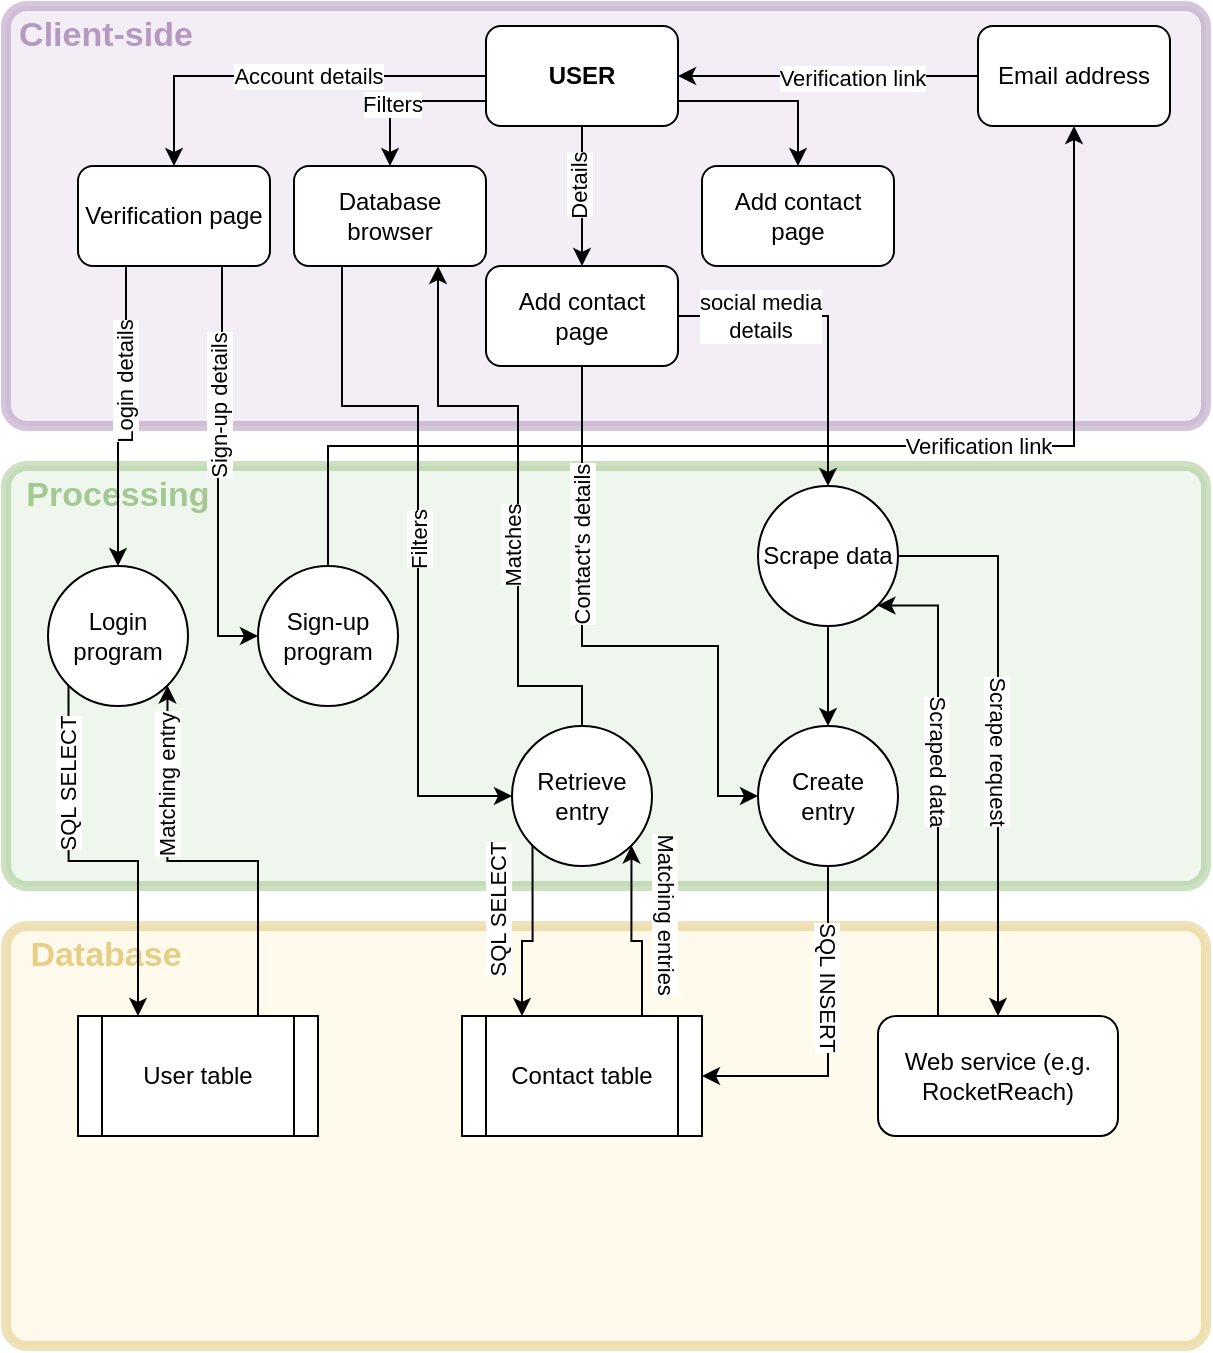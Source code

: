 <mxfile version="21.4.0" type="github">
  <diagram name="Page-1" id="DdxZA5GexF_VP8a_7yuy">
    <mxGraphModel dx="1050" dy="573" grid="1" gridSize="10" guides="1" tooltips="1" connect="1" arrows="1" fold="1" page="1" pageScale="1" pageWidth="827" pageHeight="1169" math="0" shadow="0">
      <root>
        <mxCell id="0" />
        <mxCell id="1" parent="0" />
        <mxCell id="scGVtARDGO441qJ0OcvR-3" value="Client-side" style="text;html=1;strokeColor=none;fillColor=none;align=center;verticalAlign=middle;whiteSpace=wrap;rounded=0;fontFamily=Helvetica;fontStyle=1;fontColor=#9673a6;fontSize=17;" parent="1" vertex="1">
          <mxGeometry x="114" y="50" width="100" height="30" as="geometry" />
        </mxCell>
        <mxCell id="scGVtARDGO441qJ0OcvR-6" value="Processing" style="text;html=1;strokeColor=none;fillColor=none;align=center;verticalAlign=middle;whiteSpace=wrap;rounded=0;fontFamily=Helvetica;fontStyle=1;fontColor=#82b366;fontSize=17;" parent="1" vertex="1">
          <mxGeometry x="120" y="280" width="100" height="30" as="geometry" />
        </mxCell>
        <mxCell id="scGVtARDGO441qJ0OcvR-37" value="Database" style="text;html=1;strokeColor=none;fillColor=none;align=center;verticalAlign=middle;whiteSpace=wrap;rounded=0;fontFamily=Helvetica;fontStyle=1;fontColor=#d6b656;fontSize=17;" parent="1" vertex="1">
          <mxGeometry x="114" y="510" width="100" height="30" as="geometry" />
        </mxCell>
        <mxCell id="scGVtARDGO441qJ0OcvR-1" value="" style="rounded=1;whiteSpace=wrap;html=1;fillColor=#e1d5e7;fillStyle=auto;opacity=40;strokeColor=#9673A6;gradientColor=none;strokeWidth=5;perimeterSpacing=0;arcSize=5;" parent="1" vertex="1">
          <mxGeometry x="114" y="50" width="600" height="210" as="geometry" />
        </mxCell>
        <mxCell id="scGVtARDGO441qJ0OcvR-5" value="" style="rounded=1;whiteSpace=wrap;html=1;fillColor=#d5e8d4;fillStyle=auto;opacity=40;strokeColor=#82B366;strokeWidth=5;perimeterSpacing=0;arcSize=5;" parent="1" vertex="1">
          <mxGeometry x="114" y="280" width="600" height="210" as="geometry" />
        </mxCell>
        <mxCell id="scGVtARDGO441qJ0OcvR-36" value="" style="rounded=1;whiteSpace=wrap;html=1;fillColor=#fff2cc;fillStyle=auto;opacity=40;strokeColor=#d6b656;strokeWidth=5;perimeterSpacing=0;arcSize=5;" parent="1" vertex="1">
          <mxGeometry x="114" y="510" width="600" height="210" as="geometry" />
        </mxCell>
        <mxCell id="scGVtARDGO441qJ0OcvR-12" style="edgeStyle=orthogonalEdgeStyle;rounded=0;orthogonalLoop=1;jettySize=auto;html=1;exitX=0;exitY=0.5;exitDx=0;exitDy=0;entryX=0.5;entryY=0;entryDx=0;entryDy=0;" parent="1" source="scGVtARDGO441qJ0OcvR-4" target="scGVtARDGO441qJ0OcvR-7" edge="1">
          <mxGeometry relative="1" as="geometry" />
        </mxCell>
        <mxCell id="scGVtARDGO441qJ0OcvR-16" value="Account details" style="edgeLabel;html=1;align=center;verticalAlign=middle;resizable=0;points=[];" parent="scGVtARDGO441qJ0OcvR-12" vertex="1" connectable="0">
          <mxGeometry x="-0.114" relative="1" as="geometry">
            <mxPoint as="offset" />
          </mxGeometry>
        </mxCell>
        <mxCell id="scGVtARDGO441qJ0OcvR-27" style="edgeStyle=orthogonalEdgeStyle;rounded=0;orthogonalLoop=1;jettySize=auto;html=1;exitX=0;exitY=0.75;exitDx=0;exitDy=0;entryX=0.5;entryY=0;entryDx=0;entryDy=0;" parent="1" source="scGVtARDGO441qJ0OcvR-4" target="scGVtARDGO441qJ0OcvR-26" edge="1">
          <mxGeometry relative="1" as="geometry" />
        </mxCell>
        <mxCell id="scGVtARDGO441qJ0OcvR-28" value="Filters" style="edgeLabel;html=1;align=center;verticalAlign=middle;resizable=0;points=[];" parent="scGVtARDGO441qJ0OcvR-27" vertex="1" connectable="0">
          <mxGeometry x="0.182" y="1" relative="1" as="geometry">
            <mxPoint as="offset" />
          </mxGeometry>
        </mxCell>
        <mxCell id="r--svfkuLO-Cxs6bafeG-12" style="edgeStyle=orthogonalEdgeStyle;rounded=0;orthogonalLoop=1;jettySize=auto;html=1;exitX=0.5;exitY=1;exitDx=0;exitDy=0;entryX=0.5;entryY=0;entryDx=0;entryDy=0;" parent="1" source="scGVtARDGO441qJ0OcvR-4" target="scGVtARDGO441qJ0OcvR-35" edge="1">
          <mxGeometry relative="1" as="geometry" />
        </mxCell>
        <mxCell id="xZPXGxTYQYcIRegJXseu-11" style="edgeStyle=orthogonalEdgeStyle;rounded=0;orthogonalLoop=1;jettySize=auto;html=1;exitX=1;exitY=0.75;exitDx=0;exitDy=0;entryX=0.5;entryY=0;entryDx=0;entryDy=0;" edge="1" parent="1" source="scGVtARDGO441qJ0OcvR-4" target="xZPXGxTYQYcIRegJXseu-10">
          <mxGeometry relative="1" as="geometry" />
        </mxCell>
        <mxCell id="scGVtARDGO441qJ0OcvR-4" value="&lt;b&gt;USER&lt;/b&gt;" style="rounded=1;whiteSpace=wrap;html=1;" parent="1" vertex="1">
          <mxGeometry x="354" y="60" width="96" height="50" as="geometry" />
        </mxCell>
        <mxCell id="scGVtARDGO441qJ0OcvR-20" style="edgeStyle=orthogonalEdgeStyle;rounded=0;orthogonalLoop=1;jettySize=auto;html=1;exitX=0.25;exitY=1;exitDx=0;exitDy=0;" parent="1" source="scGVtARDGO441qJ0OcvR-7" target="scGVtARDGO441qJ0OcvR-18" edge="1">
          <mxGeometry relative="1" as="geometry" />
        </mxCell>
        <mxCell id="scGVtARDGO441qJ0OcvR-22" value="Login details" style="edgeLabel;html=1;align=center;verticalAlign=middle;resizable=0;points=[];rotation=270;" parent="scGVtARDGO441qJ0OcvR-20" vertex="1" connectable="0">
          <mxGeometry x="-0.247" y="-1" relative="1" as="geometry">
            <mxPoint as="offset" />
          </mxGeometry>
        </mxCell>
        <mxCell id="scGVtARDGO441qJ0OcvR-21" style="edgeStyle=orthogonalEdgeStyle;rounded=0;orthogonalLoop=1;jettySize=auto;html=1;exitX=0.75;exitY=1;exitDx=0;exitDy=0;entryX=0;entryY=0.5;entryDx=0;entryDy=0;" parent="1" source="scGVtARDGO441qJ0OcvR-7" target="scGVtARDGO441qJ0OcvR-19" edge="1">
          <mxGeometry relative="1" as="geometry" />
        </mxCell>
        <mxCell id="scGVtARDGO441qJ0OcvR-23" value="Sign-up details" style="edgeLabel;html=1;align=center;verticalAlign=middle;resizable=0;points=[];rotation=270;" parent="scGVtARDGO441qJ0OcvR-21" vertex="1" connectable="0">
          <mxGeometry x="-0.478" y="1" relative="1" as="geometry">
            <mxPoint x="-3" y="16" as="offset" />
          </mxGeometry>
        </mxCell>
        <mxCell id="scGVtARDGO441qJ0OcvR-7" value="Verification page" style="rounded=1;whiteSpace=wrap;html=1;" parent="1" vertex="1">
          <mxGeometry x="150" y="130" width="96" height="50" as="geometry" />
        </mxCell>
        <mxCell id="scGVtARDGO441qJ0OcvR-13" style="edgeStyle=orthogonalEdgeStyle;rounded=0;orthogonalLoop=1;jettySize=auto;html=1;exitX=0;exitY=0.5;exitDx=0;exitDy=0;" parent="1" source="scGVtARDGO441qJ0OcvR-8" target="scGVtARDGO441qJ0OcvR-4" edge="1">
          <mxGeometry relative="1" as="geometry" />
        </mxCell>
        <mxCell id="scGVtARDGO441qJ0OcvR-17" value="Verification link" style="edgeLabel;html=1;align=center;verticalAlign=middle;resizable=0;points=[];" parent="scGVtARDGO441qJ0OcvR-13" vertex="1" connectable="0">
          <mxGeometry x="-0.16" y="1" relative="1" as="geometry">
            <mxPoint as="offset" />
          </mxGeometry>
        </mxCell>
        <mxCell id="scGVtARDGO441qJ0OcvR-8" value="Email address" style="rounded=1;whiteSpace=wrap;html=1;" parent="1" vertex="1">
          <mxGeometry x="600" y="60" width="96" height="50" as="geometry" />
        </mxCell>
        <mxCell id="r--svfkuLO-Cxs6bafeG-15" style="edgeStyle=orthogonalEdgeStyle;rounded=0;orthogonalLoop=1;jettySize=auto;html=1;exitX=0;exitY=1;exitDx=0;exitDy=0;entryX=0.25;entryY=0;entryDx=0;entryDy=0;" parent="1" source="scGVtARDGO441qJ0OcvR-18" target="r--svfkuLO-Cxs6bafeG-1" edge="1">
          <mxGeometry relative="1" as="geometry" />
        </mxCell>
        <mxCell id="r--svfkuLO-Cxs6bafeG-17" value="SQL SELECT" style="edgeLabel;html=1;align=center;verticalAlign=middle;resizable=0;points=[];rotation=270;" parent="r--svfkuLO-Cxs6bafeG-15" vertex="1" connectable="0">
          <mxGeometry x="-0.401" relative="1" as="geometry">
            <mxPoint y="-10" as="offset" />
          </mxGeometry>
        </mxCell>
        <mxCell id="scGVtARDGO441qJ0OcvR-18" value="Login program" style="ellipse;whiteSpace=wrap;html=1;aspect=fixed;" parent="1" vertex="1">
          <mxGeometry x="135" y="330" width="70" height="70" as="geometry" />
        </mxCell>
        <mxCell id="scGVtARDGO441qJ0OcvR-24" style="edgeStyle=orthogonalEdgeStyle;rounded=0;orthogonalLoop=1;jettySize=auto;html=1;exitX=0.5;exitY=0;exitDx=0;exitDy=0;entryX=0.5;entryY=1;entryDx=0;entryDy=0;" parent="1" source="scGVtARDGO441qJ0OcvR-19" target="scGVtARDGO441qJ0OcvR-8" edge="1">
          <mxGeometry relative="1" as="geometry">
            <Array as="points">
              <mxPoint x="275" y="270" />
              <mxPoint x="648" y="270" />
            </Array>
          </mxGeometry>
        </mxCell>
        <mxCell id="xZPXGxTYQYcIRegJXseu-9" value="Details" style="edgeLabel;html=1;align=center;verticalAlign=middle;resizable=0;points=[];rotation=270;" vertex="1" connectable="0" parent="scGVtARDGO441qJ0OcvR-24">
          <mxGeometry x="0.781" y="-2" relative="1" as="geometry">
            <mxPoint x="-250" y="-35" as="offset" />
          </mxGeometry>
        </mxCell>
        <mxCell id="scGVtARDGO441qJ0OcvR-25" value="Verification link" style="edgeLabel;html=1;align=center;verticalAlign=middle;resizable=0;points=[];" parent="scGVtARDGO441qJ0OcvR-24" vertex="1" connectable="0">
          <mxGeometry x="-0.265" y="-2" relative="1" as="geometry">
            <mxPoint x="167" y="-2" as="offset" />
          </mxGeometry>
        </mxCell>
        <mxCell id="scGVtARDGO441qJ0OcvR-19" value="Sign-up program" style="ellipse;whiteSpace=wrap;html=1;aspect=fixed;" parent="1" vertex="1">
          <mxGeometry x="240" y="330" width="70" height="70" as="geometry" />
        </mxCell>
        <mxCell id="scGVtARDGO441qJ0OcvR-38" style="edgeStyle=orthogonalEdgeStyle;rounded=0;orthogonalLoop=1;jettySize=auto;html=1;exitX=0.25;exitY=1;exitDx=0;exitDy=0;entryX=0;entryY=0.5;entryDx=0;entryDy=0;" parent="1" source="scGVtARDGO441qJ0OcvR-26" target="scGVtARDGO441qJ0OcvR-31" edge="1">
          <mxGeometry relative="1" as="geometry">
            <Array as="points">
              <mxPoint x="282" y="250" />
              <mxPoint x="320" y="250" />
              <mxPoint x="320" y="445" />
            </Array>
          </mxGeometry>
        </mxCell>
        <mxCell id="r--svfkuLO-Cxs6bafeG-13" value="Filters" style="edgeLabel;html=1;align=center;verticalAlign=middle;resizable=0;points=[];rotation=270;" parent="scGVtARDGO441qJ0OcvR-38" vertex="1" connectable="0">
          <mxGeometry x="0.001" relative="1" as="geometry">
            <mxPoint as="offset" />
          </mxGeometry>
        </mxCell>
        <mxCell id="scGVtARDGO441qJ0OcvR-26" value="Database browser" style="rounded=1;whiteSpace=wrap;html=1;" parent="1" vertex="1">
          <mxGeometry x="258" y="130" width="96" height="50" as="geometry" />
        </mxCell>
        <mxCell id="r--svfkuLO-Cxs6bafeG-8" style="edgeStyle=orthogonalEdgeStyle;rounded=0;orthogonalLoop=1;jettySize=auto;html=1;exitX=0;exitY=1;exitDx=0;exitDy=0;entryX=0.25;entryY=0;entryDx=0;entryDy=0;" parent="1" source="scGVtARDGO441qJ0OcvR-31" target="r--svfkuLO-Cxs6bafeG-2" edge="1">
          <mxGeometry relative="1" as="geometry" />
        </mxCell>
        <mxCell id="r--svfkuLO-Cxs6bafeG-9" value="SQL SELECT" style="edgeLabel;html=1;align=center;verticalAlign=middle;resizable=0;points=[];rotation=270;" parent="r--svfkuLO-Cxs6bafeG-8" vertex="1" connectable="0">
          <mxGeometry x="-0.27" y="-1" relative="1" as="geometry">
            <mxPoint x="-16" as="offset" />
          </mxGeometry>
        </mxCell>
        <mxCell id="r--svfkuLO-Cxs6bafeG-11" style="edgeStyle=orthogonalEdgeStyle;rounded=0;orthogonalLoop=1;jettySize=auto;html=1;exitX=0.5;exitY=0;exitDx=0;exitDy=0;entryX=0.75;entryY=1;entryDx=0;entryDy=0;" parent="1" source="scGVtARDGO441qJ0OcvR-31" target="scGVtARDGO441qJ0OcvR-26" edge="1">
          <mxGeometry relative="1" as="geometry">
            <Array as="points">
              <mxPoint x="402" y="390" />
              <mxPoint x="370" y="390" />
              <mxPoint x="370" y="250" />
              <mxPoint x="330" y="250" />
            </Array>
          </mxGeometry>
        </mxCell>
        <mxCell id="r--svfkuLO-Cxs6bafeG-14" value="Matches" style="edgeLabel;html=1;align=center;verticalAlign=middle;resizable=0;points=[];rotation=270;" parent="r--svfkuLO-Cxs6bafeG-11" vertex="1" connectable="0">
          <mxGeometry x="-0.107" relative="1" as="geometry">
            <mxPoint x="-3" y="13" as="offset" />
          </mxGeometry>
        </mxCell>
        <mxCell id="scGVtARDGO441qJ0OcvR-31" value="Retrieve entry" style="ellipse;whiteSpace=wrap;html=1;aspect=fixed;" parent="1" vertex="1">
          <mxGeometry x="367" y="410" width="70" height="70" as="geometry" />
        </mxCell>
        <mxCell id="xZPXGxTYQYcIRegJXseu-2" style="edgeStyle=orthogonalEdgeStyle;rounded=0;orthogonalLoop=1;jettySize=auto;html=1;exitX=0.5;exitY=1;exitDx=0;exitDy=0;entryX=0;entryY=0.5;entryDx=0;entryDy=0;" edge="1" parent="1" source="scGVtARDGO441qJ0OcvR-35" target="xZPXGxTYQYcIRegJXseu-1">
          <mxGeometry relative="1" as="geometry">
            <Array as="points">
              <mxPoint x="402" y="370" />
              <mxPoint x="470" y="370" />
              <mxPoint x="470" y="445" />
            </Array>
          </mxGeometry>
        </mxCell>
        <mxCell id="xZPXGxTYQYcIRegJXseu-4" value="Contact&#39;s details" style="edgeLabel;html=1;align=center;verticalAlign=middle;resizable=0;points=[];rotation=270;" vertex="1" connectable="0" parent="xZPXGxTYQYcIRegJXseu-2">
          <mxGeometry x="0.364" y="-2" relative="1" as="geometry">
            <mxPoint x="-67" y="-52" as="offset" />
          </mxGeometry>
        </mxCell>
        <mxCell id="scGVtARDGO441qJ0OcvR-35" value="Add contact&lt;br&gt;page" style="rounded=1;whiteSpace=wrap;html=1;" parent="1" vertex="1">
          <mxGeometry x="354" y="180" width="96" height="50" as="geometry" />
        </mxCell>
        <mxCell id="r--svfkuLO-Cxs6bafeG-16" style="edgeStyle=orthogonalEdgeStyle;rounded=0;orthogonalLoop=1;jettySize=auto;html=1;exitX=0.75;exitY=0;exitDx=0;exitDy=0;entryX=1;entryY=1;entryDx=0;entryDy=0;" parent="1" source="r--svfkuLO-Cxs6bafeG-1" target="scGVtARDGO441qJ0OcvR-18" edge="1">
          <mxGeometry relative="1" as="geometry" />
        </mxCell>
        <mxCell id="r--svfkuLO-Cxs6bafeG-18" value="Matching entry" style="edgeLabel;html=1;align=center;verticalAlign=middle;resizable=0;points=[];rotation=270;" parent="r--svfkuLO-Cxs6bafeG-16" vertex="1" connectable="0">
          <mxGeometry x="0.437" y="1" relative="1" as="geometry">
            <mxPoint y="-9" as="offset" />
          </mxGeometry>
        </mxCell>
        <mxCell id="r--svfkuLO-Cxs6bafeG-1" value="User table" style="shape=process;whiteSpace=wrap;html=1;backgroundOutline=1;" parent="1" vertex="1">
          <mxGeometry x="150" y="555" width="120" height="60" as="geometry" />
        </mxCell>
        <mxCell id="r--svfkuLO-Cxs6bafeG-7" style="edgeStyle=orthogonalEdgeStyle;rounded=0;orthogonalLoop=1;jettySize=auto;html=1;exitX=0.75;exitY=0;exitDx=0;exitDy=0;entryX=1;entryY=1;entryDx=0;entryDy=0;" parent="1" source="r--svfkuLO-Cxs6bafeG-2" target="scGVtARDGO441qJ0OcvR-31" edge="1">
          <mxGeometry relative="1" as="geometry" />
        </mxCell>
        <mxCell id="r--svfkuLO-Cxs6bafeG-10" value="Matching entries" style="edgeLabel;html=1;align=center;verticalAlign=middle;resizable=0;points=[];rotation=90;" parent="r--svfkuLO-Cxs6bafeG-7" vertex="1" connectable="0">
          <mxGeometry x="0.239" relative="1" as="geometry">
            <mxPoint x="18" as="offset" />
          </mxGeometry>
        </mxCell>
        <mxCell id="r--svfkuLO-Cxs6bafeG-2" value="Contact table" style="shape=process;whiteSpace=wrap;html=1;backgroundOutline=1;" parent="1" vertex="1">
          <mxGeometry x="342" y="555" width="120" height="60" as="geometry" />
        </mxCell>
        <mxCell id="xZPXGxTYQYcIRegJXseu-6" style="edgeStyle=orthogonalEdgeStyle;rounded=0;orthogonalLoop=1;jettySize=auto;html=1;exitX=0.5;exitY=1;exitDx=0;exitDy=0;entryX=1;entryY=0.5;entryDx=0;entryDy=0;" edge="1" parent="1" source="xZPXGxTYQYcIRegJXseu-1" target="r--svfkuLO-Cxs6bafeG-2">
          <mxGeometry relative="1" as="geometry" />
        </mxCell>
        <mxCell id="xZPXGxTYQYcIRegJXseu-7" value="SQL INSERT" style="edgeLabel;html=1;align=center;verticalAlign=middle;resizable=0;points=[];rotation=90;" vertex="1" connectable="0" parent="xZPXGxTYQYcIRegJXseu-6">
          <mxGeometry x="-0.571" y="-3" relative="1" as="geometry">
            <mxPoint x="3" y="24" as="offset" />
          </mxGeometry>
        </mxCell>
        <mxCell id="xZPXGxTYQYcIRegJXseu-1" value="Create&lt;br&gt;entry" style="ellipse;whiteSpace=wrap;html=1;aspect=fixed;" vertex="1" parent="1">
          <mxGeometry x="490" y="410" width="70" height="70" as="geometry" />
        </mxCell>
        <mxCell id="xZPXGxTYQYcIRegJXseu-14" style="edgeStyle=orthogonalEdgeStyle;rounded=0;orthogonalLoop=1;jettySize=auto;html=1;exitX=1;exitY=0.5;exitDx=0;exitDy=0;entryX=0.5;entryY=0;entryDx=0;entryDy=0;" edge="1" parent="1" source="scGVtARDGO441qJ0OcvR-35" target="xZPXGxTYQYcIRegJXseu-12">
          <mxGeometry relative="1" as="geometry" />
        </mxCell>
        <mxCell id="xZPXGxTYQYcIRegJXseu-23" value="social media&lt;br&gt;details" style="edgeLabel;html=1;align=center;verticalAlign=middle;resizable=0;points=[];rotation=0;" vertex="1" connectable="0" parent="xZPXGxTYQYcIRegJXseu-14">
          <mxGeometry x="-0.395" relative="1" as="geometry">
            <mxPoint x="-8" as="offset" />
          </mxGeometry>
        </mxCell>
        <mxCell id="xZPXGxTYQYcIRegJXseu-10" value="Add contact&lt;br&gt;page" style="rounded=1;whiteSpace=wrap;html=1;" vertex="1" parent="1">
          <mxGeometry x="462" y="130" width="96" height="50" as="geometry" />
        </mxCell>
        <mxCell id="xZPXGxTYQYcIRegJXseu-13" style="edgeStyle=orthogonalEdgeStyle;rounded=0;orthogonalLoop=1;jettySize=auto;html=1;exitX=0.5;exitY=1;exitDx=0;exitDy=0;entryX=0.5;entryY=0;entryDx=0;entryDy=0;" edge="1" parent="1" source="xZPXGxTYQYcIRegJXseu-12" target="xZPXGxTYQYcIRegJXseu-1">
          <mxGeometry relative="1" as="geometry" />
        </mxCell>
        <mxCell id="xZPXGxTYQYcIRegJXseu-18" style="edgeStyle=orthogonalEdgeStyle;rounded=0;orthogonalLoop=1;jettySize=auto;html=1;exitX=1;exitY=0.5;exitDx=0;exitDy=0;entryX=0.5;entryY=0;entryDx=0;entryDy=0;" edge="1" parent="1" source="xZPXGxTYQYcIRegJXseu-12" target="xZPXGxTYQYcIRegJXseu-15">
          <mxGeometry relative="1" as="geometry" />
        </mxCell>
        <mxCell id="xZPXGxTYQYcIRegJXseu-21" value="Scrape request" style="edgeLabel;html=1;align=center;verticalAlign=middle;resizable=0;points=[];rotation=90;" vertex="1" connectable="0" parent="xZPXGxTYQYcIRegJXseu-18">
          <mxGeometry x="0.049" relative="1" as="geometry">
            <mxPoint as="offset" />
          </mxGeometry>
        </mxCell>
        <mxCell id="xZPXGxTYQYcIRegJXseu-12" value="Scrape data" style="ellipse;whiteSpace=wrap;html=1;aspect=fixed;" vertex="1" parent="1">
          <mxGeometry x="490" y="290" width="70" height="70" as="geometry" />
        </mxCell>
        <mxCell id="xZPXGxTYQYcIRegJXseu-20" style="edgeStyle=orthogonalEdgeStyle;rounded=0;orthogonalLoop=1;jettySize=auto;html=1;exitX=0.25;exitY=0;exitDx=0;exitDy=0;entryX=1;entryY=1;entryDx=0;entryDy=0;" edge="1" parent="1" source="xZPXGxTYQYcIRegJXseu-15" target="xZPXGxTYQYcIRegJXseu-12">
          <mxGeometry relative="1" as="geometry">
            <Array as="points">
              <mxPoint x="580" y="350" />
            </Array>
          </mxGeometry>
        </mxCell>
        <mxCell id="xZPXGxTYQYcIRegJXseu-22" value="Scraped data" style="edgeLabel;html=1;align=center;verticalAlign=middle;resizable=0;points=[];rotation=90;" vertex="1" connectable="0" parent="xZPXGxTYQYcIRegJXseu-20">
          <mxGeometry x="0.088" y="3" relative="1" as="geometry">
            <mxPoint x="3" as="offset" />
          </mxGeometry>
        </mxCell>
        <mxCell id="xZPXGxTYQYcIRegJXseu-15" value="Web service (e.g. RocketReach)" style="rounded=1;whiteSpace=wrap;html=1;" vertex="1" parent="1">
          <mxGeometry x="550" y="555" width="120" height="60" as="geometry" />
        </mxCell>
      </root>
    </mxGraphModel>
  </diagram>
</mxfile>
